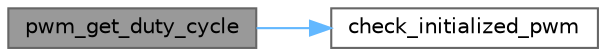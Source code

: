 digraph "pwm_get_duty_cycle"
{
 // LATEX_PDF_SIZE
  bgcolor="transparent";
  edge [fontname=Helvetica,fontsize=10,labelfontname=Helvetica,labelfontsize=10];
  node [fontname=Helvetica,fontsize=10,shape=box,height=0.2,width=0.4];
  rankdir="LR";
  Node1 [id="Node000001",label="pwm_get_duty_cycle",height=0.2,width=0.4,color="gray40", fillcolor="grey60", style="filled", fontcolor="black",tooltip="Gets the duty cycle of the specified PWM channel."];
  Node1 -> Node2 [id="edge1_Node000001_Node000002",color="steelblue1",style="solid",tooltip=" "];
  Node2 [id="Node000002",label="check_initialized_pwm",height=0.2,width=0.4,color="grey40", fillcolor="white", style="filled",URL="$pwm_8c.html#abcae3c5f25f1aec206ba8f64f0bed39e",tooltip=" "];
}
